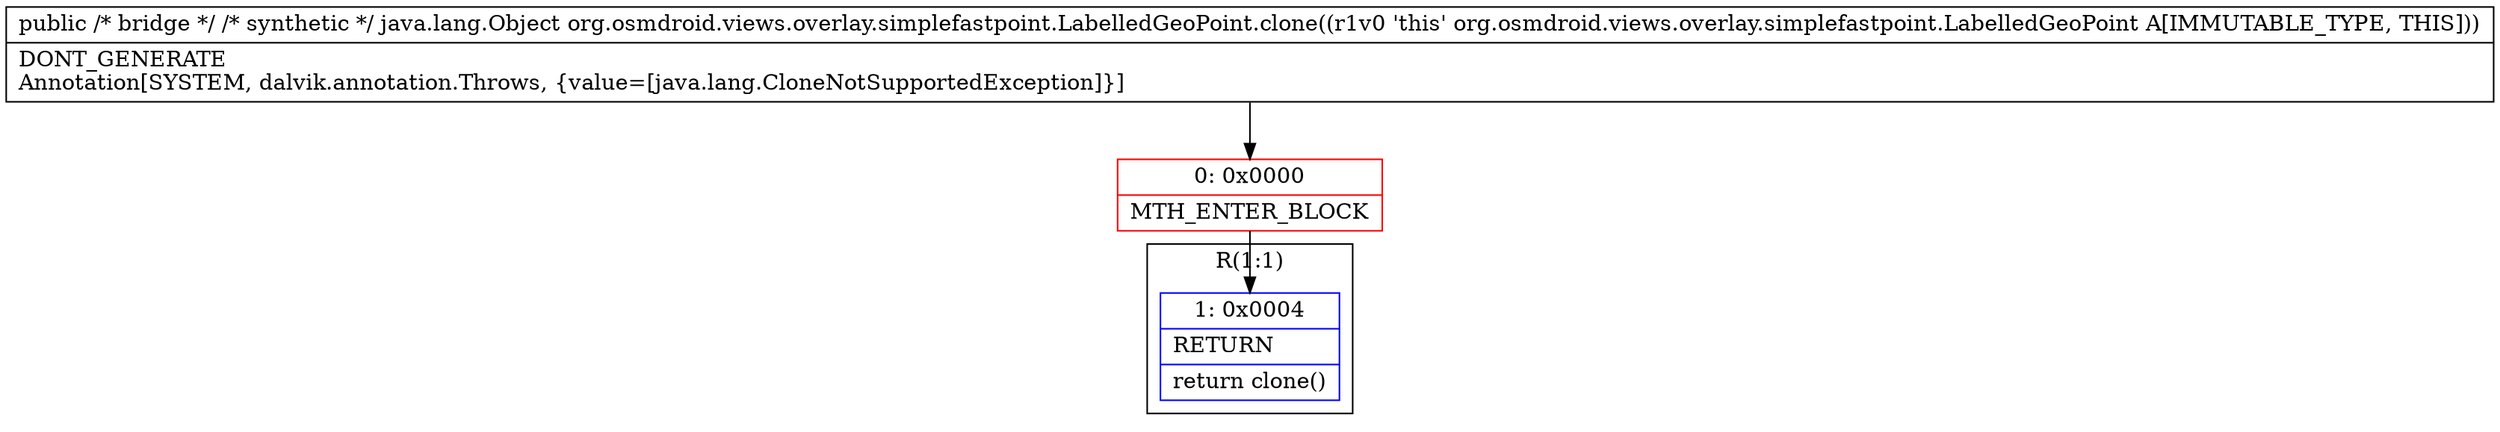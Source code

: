 digraph "CFG fororg.osmdroid.views.overlay.simplefastpoint.LabelledGeoPoint.clone()Ljava\/lang\/Object;" {
subgraph cluster_Region_1734007510 {
label = "R(1:1)";
node [shape=record,color=blue];
Node_1 [shape=record,label="{1\:\ 0x0004|RETURN\l|return clone()\l}"];
}
Node_0 [shape=record,color=red,label="{0\:\ 0x0000|MTH_ENTER_BLOCK\l}"];
MethodNode[shape=record,label="{public \/* bridge *\/ \/* synthetic *\/ java.lang.Object org.osmdroid.views.overlay.simplefastpoint.LabelledGeoPoint.clone((r1v0 'this' org.osmdroid.views.overlay.simplefastpoint.LabelledGeoPoint A[IMMUTABLE_TYPE, THIS]))  | DONT_GENERATE\lAnnotation[SYSTEM, dalvik.annotation.Throws, \{value=[java.lang.CloneNotSupportedException]\}]\l}"];
MethodNode -> Node_0;
Node_0 -> Node_1;
}

